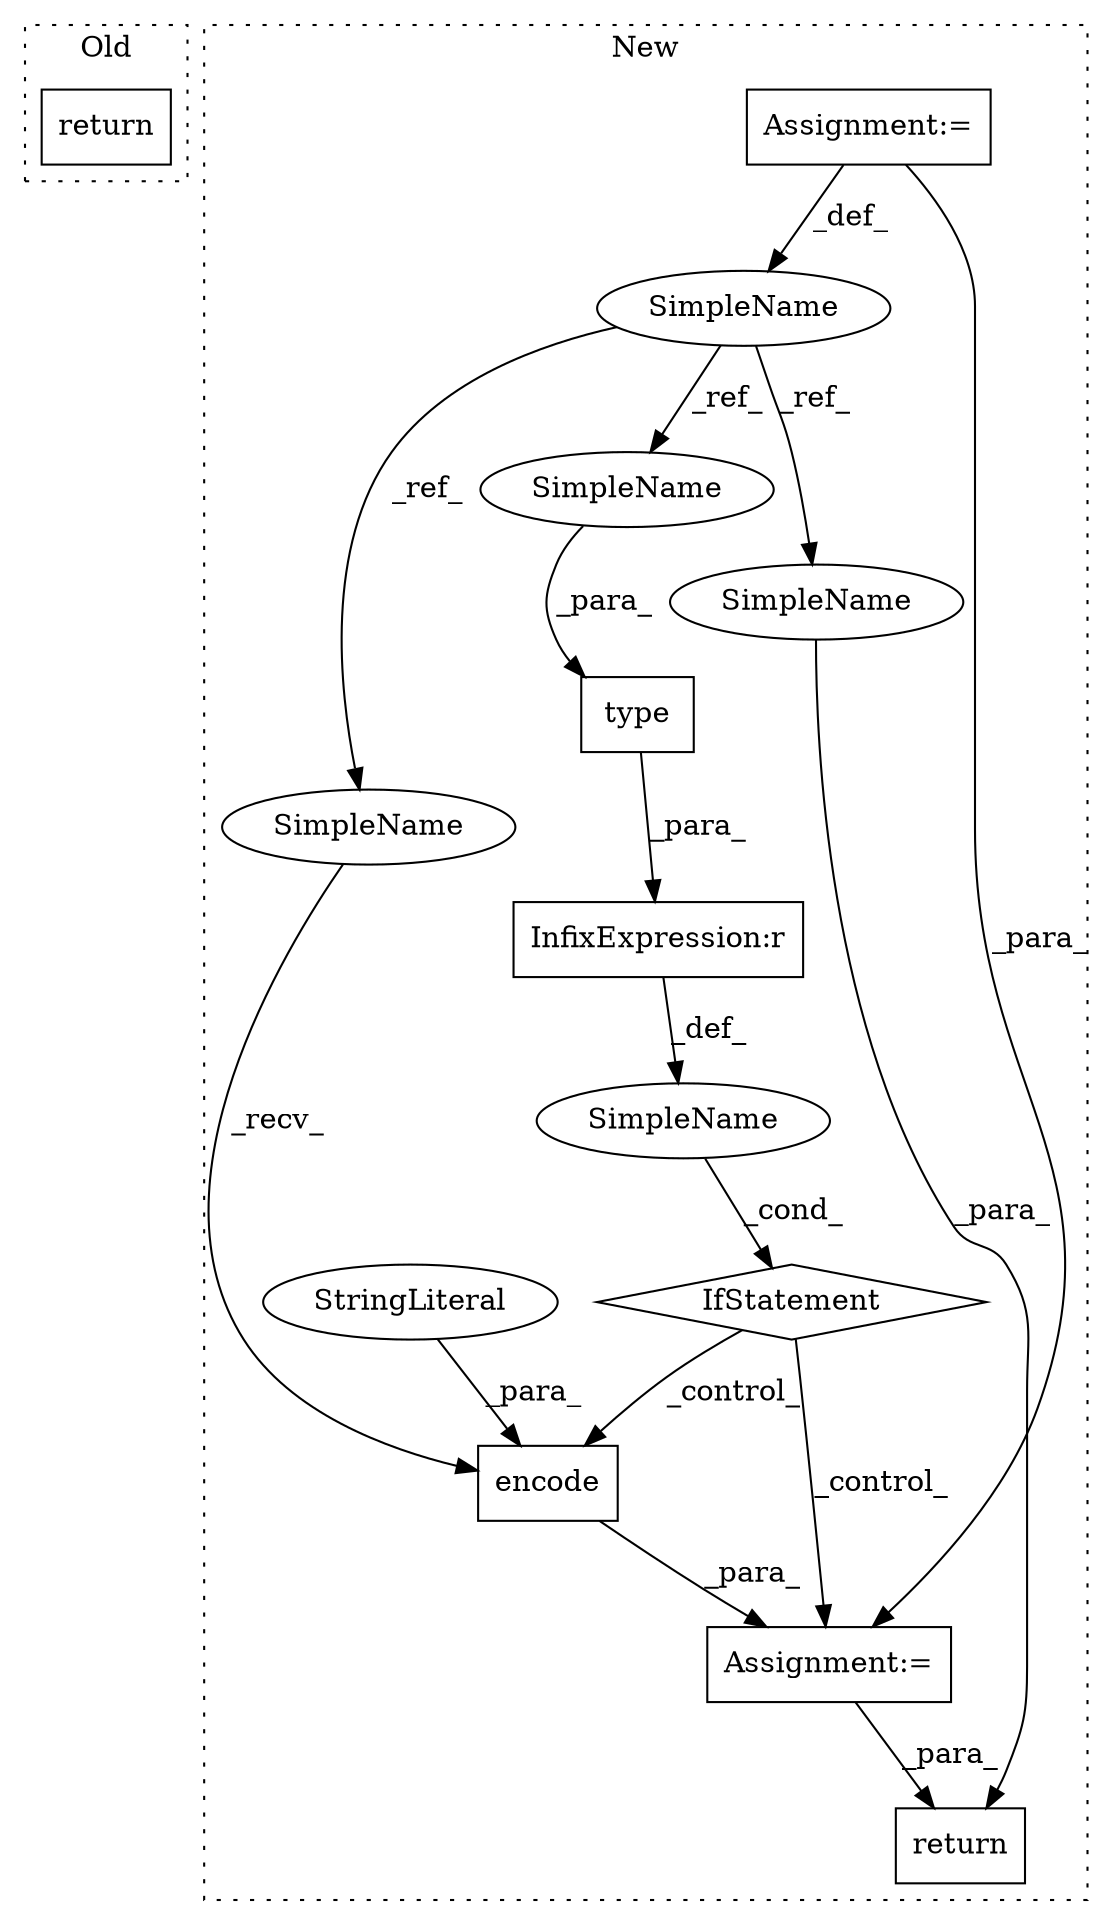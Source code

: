digraph G {
subgraph cluster0 {
1 [label="return" a="41" s="3946" l="7" shape="box"];
label = "Old";
style="dotted";
}
subgraph cluster1 {
2 [label="encode" a="32" s="4061,4075" l="7,1" shape="box"];
3 [label="StringLiteral" a="45" s="4068" l="7" shape="ellipse"];
4 [label="return" a="41" s="4088" l="7" shape="box"];
5 [label="Assignment:=" a="7" s="4056" l="1" shape="box"];
6 [label="IfStatement" a="25" s="4020,4043" l="4,2" shape="diamond"];
7 [label="SimpleName" a="42" s="3975" l="3" shape="ellipse"];
8 [label="InfixExpression:r" a="27" s="4033" l="4" shape="box"];
9 [label="SimpleName" a="42" s="" l="" shape="ellipse"];
10 [label="type" a="32" s="4024,4032" l="5,1" shape="box"];
11 [label="Assignment:=" a="7" s="3978" l="1" shape="box"];
12 [label="SimpleName" a="42" s="4095" l="3" shape="ellipse"];
13 [label="SimpleName" a="42" s="4029" l="3" shape="ellipse"];
14 [label="SimpleName" a="42" s="4057" l="3" shape="ellipse"];
label = "New";
style="dotted";
}
2 -> 5 [label="_para_"];
3 -> 2 [label="_para_"];
5 -> 4 [label="_para_"];
6 -> 5 [label="_control_"];
6 -> 2 [label="_control_"];
7 -> 12 [label="_ref_"];
7 -> 14 [label="_ref_"];
7 -> 13 [label="_ref_"];
8 -> 9 [label="_def_"];
9 -> 6 [label="_cond_"];
10 -> 8 [label="_para_"];
11 -> 5 [label="_para_"];
11 -> 7 [label="_def_"];
12 -> 4 [label="_para_"];
13 -> 10 [label="_para_"];
14 -> 2 [label="_recv_"];
}